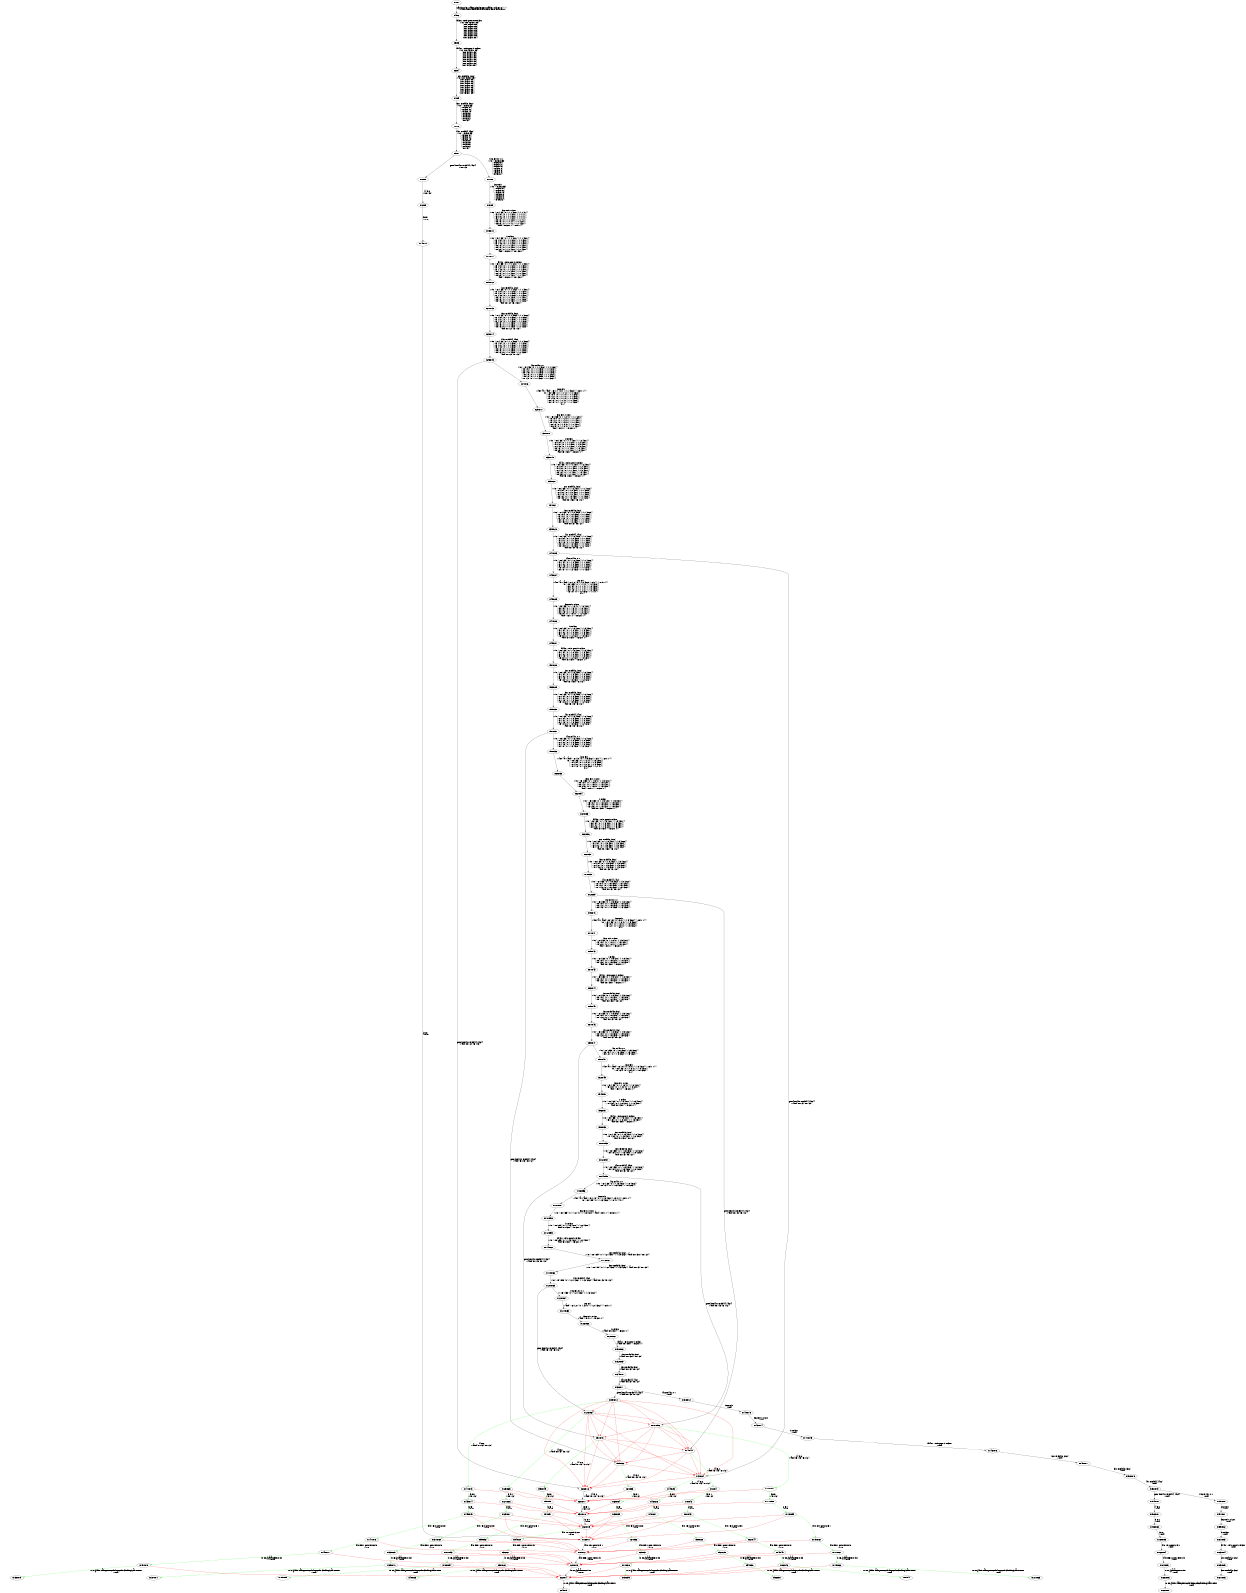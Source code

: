digraph { 
	ratio="fill";
	size="8.3,10.7!";
	margin=0;
	"L1-D1" -> "L4-D2"[label="staticinvoke <safetyChecker.ErrorLable: void Error()>()
**(or false false false false false false false false false)"];
	"L4-D2" -> "L5-D3"[label="if i3_1 != 89 goto return i3_1
**(or (not (= i3_1 89))
    (not (= i3_1 89))
    (not (= i3_1 89))
    (not (= i3_1 89))
    (not (= i3_1 89))
    (not (= i3_1 89))
    (not (= i3_1 89))
    (not (= i3_1 89))
    (not (= i3_1 89)))"];
	"L5-D3" -> "L6-D4"[label="if i4_1 <= i0 goto i1 = i3_1
**(or (not (= i3_1 89))
    (not (= i3_1 89))
    (not (= i3_1 89))
    (not (= i3_1 89))
    (not (= i3_1 89))
    (not (= i3_1 89))
    (not (= i3_1 89))
    (not (= i3_1 89))
    (not (= i3_1 89)))"];
	"L6-D4" -> "L7-D5"[label="i2_1 = Phi(i2, i2_2)
**(or (not (= i3_1 89))
    (not (= i3_1 89))
    (not (= i3_1 89))
    (not (= i3_1 89))
    (not (= i3_1 89))
    (not (= i3_1 89))
    (not (= i3_1 89))
    (not (= i3_1 89))
    (not (= i3_1 89)))"];
	"L7-D5" -> "L8-D6"[label="i3_1 = Phi(i3, i3_2)
**(or (<= i3_2 55)
    (<= i3_2 34)
    (<= i3_2 21)
    (<= i3_2 13)
    (<= i3_2 8)
    (<= i3_2 5)
    (<= i3_2 3)
    (<= i3_2 2)
    (= 1 i3))"];
	"L8-D6" -> "L9-D7"[label="i4_1 = Phi(i4, i4_2)
**(or (<= i3_2 55)
    (<= i3_2 34)
    (<= i3_2 21)
    (<= i3_2 13)
    (<= i3_2 8)
    (<= i3_2 5)
    (<= i3_2 3)
    (<= i3_2 2)
    (= 1 i3))"];
	"L9-D7" -> "L10-D8"[label="goto [?= i4_1 = Phi(i4, i4_2)]
**(= 1 i3)"];
	"L9-D7" -> "L11-D8"[label="i4_2 = i4_1 + 1
**(or (<= i3_2 55)
    (<= i3_2 34)
    (<= i3_2 21)
    (<= i3_2 13)
    (<= i3_2 8)
    (<= i3_2 5)
    (<= i3_2 3)
    (<= i3_2 2))"];
	"L10-D8" -> "L12-D9"[label="i4 = 2
**(= 1 i3)"];
	"L11-D8" -> "L13-D9"[label="i2_2 = i1
**(or (<= i3_2 55)
    (<= i3_2 34)
    (<= i3_2 21)
    (<= i3_2 13)
    (<= i3_2 8)
    (<= i3_2 5)
    (<= i3_2 3)
    (<= i3_2 2))"];
	"L12-D9" -> "L14-D10"[label="i3 = 1
**true"];
	"L13-D9" -> "L15-D10"[label="i3_2 = i1 + i2_1
**(or (<= (- 55) (+ (* (- 1) i2_1) (* (- 1) i1)))
    (<= (- 34) (+ (* (- 1) i2_1) (* (- 1) i1)))
    (<= (- 21) (+ (* (- 1) i2_1) (* (- 1) i1)))
    (<= (- 13) (+ (* (- 1) i2_1) (* (- 1) i1)))
    (<= (- 8) (+ (* (- 1) i2_1) (* (- 1) i1)))
    (<= (- 5) (+ (* (- 1) i1) (* (- 1) i2_1)))
    (<= (- 3) (+ (* (- 1) i1) (* (- 1) i2_1)))
    (and (<= i2_1 1) (<= i1 1)))"];
	"L14-D10" -> "L16-D11"[label="i2 = 1
**true"];
	"L15-D10" -> "L17-D11"[label="i1 = i3_1
**(or (<= (- 55) (+ (* (- 1) i2_1) (* (- 1) i3_1)))
    (<= (- 34) (+ (* (- 1) i2_1) (* (- 1) i3_1)))
    (<= (- 21) (+ (* (- 1) i2_1) (* (- 1) i3_1)))
    (<= (- 13) (+ (* (- 1) i2_1) (* (- 1) i3_1)))
    (<= (- 8) (+ (* (- 1) i2_1) (* (- 1) i3_1)))
    (<= (- 5) (+ (* (- 1) i2_1) (* (- 1) i3_1)))
    (<= (- 3) (+ (* (- 1) i2_1) (* (- 1) i3_1)))
    (and (<= i2_1 1) (= 1 i3_1)))"];
	"L16-D11" -> "L18-D12"[label="if i0 != 0 goto i2 = 1
**true"];
	"L17-D11" -> "L19-D12"[label="if i4_1 <= i0 goto i1 = i3_1
**(or (<= (- 55) (+ (* (- 1) i2_1) (* (- 1) i3_1)))
    (<= (- 34) (+ (* (- 1) i2_1) (* (- 1) i3_1)))
    (<= (- 21) (+ (* (- 1) i2_1) (* (- 1) i3_1)))
    (<= (- 13) (+ (* (- 1) i2_1) (* (- 1) i3_1)))
    (<= (- 8) (+ (* (- 1) i2_1) (* (- 1) i3_1)))
    (<= (- 5) (+ (* (- 1) i2_1) (* (- 1) i3_1)))
    (<= (- 3) (+ (* (- 1) i2_1) (* (- 1) i3_1)))
    (and (<= i2_1 1) (= 1 i3_1)))"];
	"L18-D12" -> "L20-D13"[label="if i0 == 1 goto return i0
**true"];
	"L19-D12" -> "L21-D13"[label="i2_1 = Phi(i2, i2_2)
**(or (<= (- 55) (+ (* (- 1) i2_2) (* (- 1) i3_1)))
    (<= (- 34) (+ (* (- 1) i2_2) (* (- 1) i3_1)))
    (<= (- 21) (+ (* (- 1) i2_2) (* (- 1) i3_1)))
    (<= (- 13) (+ (* (- 1) i2_2) (* (- 1) i3_1)))
    (<= (- 8) (+ (* (- 1) i2_2) (* (- 1) i3_1)))
    (<= (- 5) (+ (* (- 1) i3_1) (* (- 1) i2_2)))
    (<= (- 3) (+ (* (- 1) i3_1) (* (- 1) i2_2)))
    (and (= 1 i2) (= 1 i3_1)))"];
	"L20-D13" -> "L22-D14"[label="i0 := @parameter0: int
**true"];
	"L21-D13" -> "L23-D14"[label="i3_1 = Phi(i3, i3_2)
**(or (<= (- 55) (+ (* (- 1) i3_2) (* (- 1) i2_2)))
    (<= (- 34) (+ (* (- 1) i3_2) (* (- 1) i2_2)))
    (<= (- 21) (+ (* (- 1) i3_2) (* (- 1) i2_2)))
    (<= (- 13) (+ (* (- 1) i3_2) (* (- 1) i2_2)))
    (<= (- 8) (+ (* (- 1) i3_2) (* (- 1) i2_2)))
    (<= (- 5) (+ (* (- 1) i3_2) (* (- 1) i2_2)))
    (<= (- 3) (+ (* (- 1) i3_2) (* (- 1) i2_2)))
    (and (= 1 i2) (= 1 i3)))"];
	"L22-D14" -> "L24-D15"[label="r0 := @this: safetyTestCode.leetCode.climbingStairs.Test1
**null"];
	"L23-D14" -> "L25-D15"[label="i4_1 = Phi(i4, i4_2)
**(or (<= (- 55) (+ (* (- 1) i3_2) (* (- 1) i2_2)))
    (<= (- 34) (+ (* (- 1) i3_2) (* (- 1) i2_2)))
    (<= (- 21) (+ (* (- 1) i3_2) (* (- 1) i2_2)))
    (<= (- 13) (+ (* (- 1) i3_2) (* (- 1) i2_2)))
    (<= (- 8) (+ (* (- 1) i3_2) (* (- 1) i2_2)))
    (<= (- 5) (+ (* (- 1) i3_2) (* (- 1) i2_2)))
    (<= (- 3) (+ (* (- 1) i3_2) (* (- 1) i2_2)))
    (and (= 1 i2) (= 1 i3)))"];
	"L25-D15" -> "L26-D16"[label="goto [?= i4_1 = Phi(i4, i4_2)]
**(and (= 1 i2) (= 1 i3))"];
	"L25-D15" -> "L27-D16"[label="i4_2 = i4_1 + 1
**(or (<= (- 55) (+ (* (- 1) i3_2) (* (- 1) i2_2)))
    (<= (- 34) (+ (* (- 1) i3_2) (* (- 1) i2_2)))
    (<= (- 21) (+ (* (- 1) i3_2) (* (- 1) i2_2)))
    (<= (- 13) (+ (* (- 1) i3_2) (* (- 1) i2_2)))
    (<= (- 8) (+ (* (- 1) i3_2) (* (- 1) i2_2)))
    (<= (- 5) (+ (* (- 1) i3_2) (* (- 1) i2_2)))
    (<= (- 3) (+ (* (- 1) i3_2) (* (- 1) i2_2))))"];
	"L26-D16" -> "L28-D17"[label="i4 = 2
**(and (= 1 i2) (= 1 i3))"];
	"L27-D16" -> "L29-D17"[label="i2_2 = i1
**(let ((a!1 (and (<= (- 1) (+ i1 (* (- 1) i3_2))) (<= i1 1))))
  (or (<= (- 55) (+ (* (- 1) i1) (* (- 1) i3_2)))
      (<= (- 34) (+ (* (- 1) i1) (* (- 1) i3_2)))
      (<= (- 21) (+ (* (- 1) i1) (* (- 1) i3_2)))
      (<= (- 13) (+ (* (- 1) i1) (* (- 1) i3_2)))
      (<= (- 8) (+ (* (- 1) i1) (* (- 1) i3_2)))
      (<= (- 5) (+ (* (- 1) i1) (* (- 1) i3_2)))
      a!1))"];
	"L28-D17" -> "L30-D18"[label="i3 = 1
**(= 1 i2)"];
	"L29-D17" -> "L31-D18"[label="i3_2 = i1 + i2_1
**(or (<= (- 55) (+ (* (- 2) i1) (* (- 1) i2_1)))
    (<= (- 34) (+ (* (- 2) i1) (* (- 1) i2_1)))
    (<= (- 21) (+ (* (- 2) i1) (* (- 1) i2_1)))
    (<= (- 13) (+ (* (- 2) i1) (* (- 1) i2_1)))
    (<= (- 8) (+ (* (- 2) i1) (* (- 1) i2_1)))
    (<= (- 5) (+ (* (- 2) i1) (* (- 1) i2_1)))
    (and (<= i1 1) (<= i2_1 1)))"];
	"L30-D18" -> "L32-D19"[label="i2 = 1
**true"];
	"L31-D18" -> "L33-D19"[label="i1 = i3_1
**(or (<= (- 55) (+ (* (- 1) i2_1) (* (- 2) i3_1)))
    (<= (- 34) (+ (* (- 1) i2_1) (* (- 2) i3_1)))
    (<= (- 21) (+ (* (- 1) i2_1) (* (- 2) i3_1)))
    (<= (- 13) (+ (* (- 1) i2_1) (* (- 2) i3_1)))
    (<= (- 8) (+ (* (- 1) i2_1) (* (- 2) i3_1)))
    (<= (- 5) (+ (* (- 1) i2_1) (* (- 2) i3_1)))
    (and (= 1 i3_1) (<= i2_1 1)))"];
	"L32-D19" -> "L34-D20"[color =green, label="if i0 != 0 goto i2 = 1
**true"];
	"L33-D19" -> "L35-D20"[label="if i4_1 <= i0 goto i1 = i3_1
**(or (<= (- 55) (+ (* (- 1) i2_1) (* (- 2) i3_1)))
    (<= (- 34) (+ (* (- 1) i2_1) (* (- 2) i3_1)))
    (<= (- 21) (+ (* (- 1) i2_1) (* (- 2) i3_1)))
    (<= (- 13) (+ (* (- 1) i2_1) (* (- 2) i3_1)))
    (<= (- 8) (+ (* (- 1) i2_1) (* (- 2) i3_1)))
    (<= (- 5) (+ (* (- 1) i2_1) (* (- 2) i3_1)))
    (and (= 1 i3_1) (<= i2_1 1)))"];
	"L34-D20" -> "L36-D21"[color =green, label="if i0 == 1 goto return i0
**true"];
	"L35-D20" -> "L37-D21"[label="i2_1 = Phi(i2, i2_2)
**(or (<= (- 55) (+ (* (- 2) i3_1) (* (- 1) i2_2)))
    (<= (- 34) (+ (* (- 2) i3_1) (* (- 1) i2_2)))
    (<= (- 21) (+ (* (- 2) i3_1) (* (- 1) i2_2)))
    (<= (- 13) (+ (* (- 2) i3_1) (* (- 1) i2_2)))
    (<= (- 8) (+ (* (- 2) i3_1) (* (- 1) i2_2)))
    (<= (- 5) (+ (* (- 2) i3_1) (* (- 1) i2_2)))
    (and (= 1 i3_1) (= 1 i2)))"];
	"L36-D21" -> "L38-D22"[color =green, label="i0 := @parameter0: int
**true"];
	"L37-D21" -> "L39-D22"[label="i3_1 = Phi(i3, i3_2)
**(or (<= (- 55) (+ (* (- 2) i3_2) (* (- 1) i2_2)))
    (<= (- 34) (+ (* (- 2) i3_2) (* (- 1) i2_2)))
    (<= (- 21) (+ (* (- 2) i3_2) (* (- 1) i2_2)))
    (<= (- 13) (+ (* (- 2) i3_2) (* (- 1) i2_2)))
    (<= (- 8) (+ (* (- 2) i3_2) (* (- 1) i2_2)))
    (<= (- 5) (+ (* (- 2) i3_2) (* (- 1) i2_2)))
    (and (= 1 i3) (= 1 i2)))"];
	"L38-D22" -> "L40-D23"[color =green, label="r0 := @this: safetyTestCode.leetCode.climbingStairs.Test1
**null"];
	"L39-D22" -> "L41-D23"[label="i4_1 = Phi(i4, i4_2)
**(or (<= (- 55) (+ (* (- 2) i3_2) (* (- 1) i2_2)))
    (<= (- 34) (+ (* (- 2) i3_2) (* (- 1) i2_2)))
    (<= (- 21) (+ (* (- 2) i3_2) (* (- 1) i2_2)))
    (<= (- 13) (+ (* (- 2) i3_2) (* (- 1) i2_2)))
    (<= (- 8) (+ (* (- 2) i3_2) (* (- 1) i2_2)))
    (<= (- 5) (+ (* (- 2) i3_2) (* (- 1) i2_2)))
    (and (= 1 i3) (= 1 i2)))"];
	"L41-D23" -> "L43-D24"[label="i4_2 = i4_1 + 1
**(or (<= (- 55) (+ (* (- 2) i3_2) (* (- 1) i2_2)))
    (<= (- 34) (+ (* (- 2) i3_2) (* (- 1) i2_2)))
    (<= (- 21) (+ (* (- 2) i3_2) (* (- 1) i2_2)))
    (<= (- 13) (+ (* (- 2) i3_2) (* (- 1) i2_2)))
    (<= (- 8) (+ (* (- 2) i3_2) (* (- 1) i2_2)))
    (<= (- 5) (+ (* (- 2) i3_2) (* (- 1) i2_2))))"];
	"L41-D23" -> "L42-D24"[label="goto [?= i4_1 = Phi(i4, i4_2)]
**(and (= 1 i3) (= 1 i2))"];
	"L43-D24" -> "L45-D25"[label="i2_2 = i1
**(let ((a!1 (and (<= (- 2) (+ (* (- 2) i3_2) (* 2 i1))) (<= i1 1))))
  (or (<= (- 55) (+ (* (- 1) i1) (* (- 2) i3_2)))
      (<= (- 34) (+ (* (- 1) i1) (* (- 2) i3_2)))
      (<= (- 21) (+ (* (- 1) i1) (* (- 2) i3_2)))
      (<= (- 13) (+ (* (- 1) i1) (* (- 2) i3_2)))
      (<= (- 8) (+ (* (- 2) i3_2) (* (- 1) i1)))
      a!1))"];
	"L42-D24" -> "L44-D25"[color =green, label="i4 = 2
**(and (= 1 i3) (= 1 i2))"];
	"L45-D25" -> "L47-D26"[label="i3_2 = i1 + i2_1
**(or (<= (- 55) (+ (* (- 3) i1) (* (- 2) i2_1)))
    (<= (- 34) (+ (* (- 3) i1) (* (- 2) i2_1)))
    (<= (- 21) (+ (* (- 3) i1) (* (- 2) i2_1)))
    (<= (- 13) (+ (* (- 3) i1) (* (- 2) i2_1)))
    (<= (- 8) (+ (* (- 3) i1) (* (- 2) i2_1)))
    (and (<= i1 1) (<= i2_1 1)))"];
	"L44-D25" -> "L46-D26"[color =green, label="i3 = 1
**(= 1 i2)"];
	"L47-D26" -> "L49-D27"[label="i1 = i3_1
**(or (<= (- 55) (+ (* (- 2) i2_1) (* (- 3) i3_1)))
    (<= (- 34) (+ (* (- 2) i2_1) (* (- 3) i3_1)))
    (<= (- 21) (+ (* (- 2) i2_1) (* (- 3) i3_1)))
    (<= (- 13) (+ (* (- 2) i2_1) (* (- 3) i3_1)))
    (<= (- 8) (+ (* (- 2) i2_1) (* (- 3) i3_1)))
    (and (= 1 i3_1) (<= i2_1 1)))"];
	"L46-D26" -> "L48-D27"[color =green, label="i2 = 1
**true"];
	"L49-D27" -> "L51-D28"[label="if i4_1 <= i0 goto i1 = i3_1
**(or (<= (- 55) (+ (* (- 2) i2_1) (* (- 3) i3_1)))
    (<= (- 34) (+ (* (- 2) i2_1) (* (- 3) i3_1)))
    (<= (- 21) (+ (* (- 2) i2_1) (* (- 3) i3_1)))
    (<= (- 13) (+ (* (- 2) i2_1) (* (- 3) i3_1)))
    (<= (- 8) (+ (* (- 2) i2_1) (* (- 3) i3_1)))
    (and (= 1 i3_1) (<= i2_1 1)))"];
	"L48-D27" -> "L50-D28"[color =green, label="if i0 != 0 goto i2 = 1
**true"];
	"L51-D28" -> "L53-D29"[label="i2_1 = Phi(i2, i2_2)
**(or (<= (- 55) (+ (* (- 3) i3_1) (* (- 2) i2_2)))
    (<= (- 34) (+ (* (- 3) i3_1) (* (- 2) i2_2)))
    (<= (- 21) (+ (* (- 3) i3_1) (* (- 2) i2_2)))
    (<= (- 13) (+ (* (- 3) i3_1) (* (- 2) i2_2)))
    (<= (- 8) (+ (* (- 3) i3_1) (* (- 2) i2_2)))
    (and (= 1 i3_1) (= 1 i2)))"];
	"L50-D28" -> "L52-D29"[color =green, label="if i0 == 1 goto return i0
**true"];
	"L53-D29" -> "L55-D30"[label="i3_1 = Phi(i3, i3_2)
**(or (<= (- 55) (+ (* (- 3) i3_2) (* (- 2) i2_2)))
    (<= (- 34) (+ (* (- 3) i3_2) (* (- 2) i2_2)))
    (<= (- 21) (+ (* (- 3) i3_2) (* (- 2) i2_2)))
    (<= (- 13) (+ (* (- 3) i3_2) (* (- 2) i2_2)))
    (<= (- 8) (+ (* (- 3) i3_2) (* (- 2) i2_2)))
    (and (= 1 i3) (= 1 i2)))"];
	"L52-D29" -> "L54-D30"[color =green, label="i0 := @parameter0: int
**true"];
	"L55-D30" -> "L57-D31"[label="i4_1 = Phi(i4, i4_2)
**(or (<= (- 55) (+ (* (- 3) i3_2) (* (- 2) i2_2)))
    (<= (- 34) (+ (* (- 3) i3_2) (* (- 2) i2_2)))
    (<= (- 21) (+ (* (- 3) i3_2) (* (- 2) i2_2)))
    (<= (- 13) (+ (* (- 3) i3_2) (* (- 2) i2_2)))
    (<= (- 8) (+ (* (- 3) i3_2) (* (- 2) i2_2)))
    (and (= 1 i3) (= 1 i2)))"];
	"L54-D30" -> "L56-D31"[color =green, label="r0 := @this: safetyTestCode.leetCode.climbingStairs.Test1
**null"];
	"L57-D31" -> "L59-D32"[label="goto [?= i4_1 = Phi(i4, i4_2)]
**(and (= 1 i3) (= 1 i2))"];
	"L57-D31" -> "L58-D32"[label="i4_2 = i4_1 + 1
**(or (<= (- 55) (+ (* (- 3) i3_2) (* (- 2) i2_2)))
    (<= (- 34) (+ (* (- 3) i3_2) (* (- 2) i2_2)))
    (<= (- 21) (+ (* (- 3) i3_2) (* (- 2) i2_2)))
    (<= (- 13) (+ (* (- 3) i3_2) (* (- 2) i2_2)))
    (<= (- 8) (+ (* (- 3) i3_2) (* (- 2) i2_2))))"];
	"L59-D32" -> "L61-D33"[color =green, label="i4 = 2
**(and (= 1 i3) (= 1 i2))"];
	"L58-D32" -> "L60-D33"[label="i2_2 = i1
**(let ((a!1 (and (<= (- 3) (+ (* (- 3) i3_2) (* 3 i1))) (<= i1 1))))
  (or (<= (- 55) (+ (* (- 2) i1) (* (- 3) i3_2)))
      (<= (- 34) (+ (* (- 2) i1) (* (- 3) i3_2)))
      (<= (- 21) (+ (* (- 2) i1) (* (- 3) i3_2)))
      (<= (- 13) (+ (* (- 3) i3_2) (* (- 2) i1)))
      a!1))"];
	"L61-D33" -> "L63-D34"[color =green, label="i3 = 1
**(= 1 i2)"];
	"L60-D33" -> "L62-D34"[label="i3_2 = i1 + i2_1
**(or (<= (- 55) (+ (* (- 5) i1) (* (- 3) i2_1)))
    (<= (- 34) (+ (* (- 5) i1) (* (- 3) i2_1)))
    (<= (- 21) (+ (* (- 5) i1) (* (- 3) i2_1)))
    (<= (- 13) (+ (* (- 5) i1) (* (- 3) i2_1)))
    (and (<= i1 1) (<= i2_1 1)))"];
	"L63-D34" -> "L65-D35"[color =green, label="i2 = 1
**true"];
	"L62-D34" -> "L64-D35"[label="i1 = i3_1
**(or (<= (- 55) (+ (* (- 3) i2_1) (* (- 5) i3_1)))
    (<= (- 34) (+ (* (- 3) i2_1) (* (- 5) i3_1)))
    (<= (- 21) (+ (* (- 3) i2_1) (* (- 5) i3_1)))
    (<= (- 13) (+ (* (- 3) i2_1) (* (- 5) i3_1)))
    (and (= 1 i3_1) (<= i2_1 1)))"];
	"L65-D35" -> "L67-D36"[color =green, label="if i0 != 0 goto i2 = 1
**true"];
	"L64-D35" -> "L66-D36"[label="if i4_1 <= i0 goto i1 = i3_1
**(or (<= (- 55) (+ (* (- 3) i2_1) (* (- 5) i3_1)))
    (<= (- 34) (+ (* (- 3) i2_1) (* (- 5) i3_1)))
    (<= (- 21) (+ (* (- 3) i2_1) (* (- 5) i3_1)))
    (<= (- 13) (+ (* (- 3) i2_1) (* (- 5) i3_1)))
    (and (= 1 i3_1) (<= i2_1 1)))"];
	"L67-D36" -> "L69-D37"[color =green, label="if i0 == 1 goto return i0
**true"];
	"L66-D36" -> "L68-D37"[label="i2_1 = Phi(i2, i2_2)
**(or (<= (- 55) (+ (* (- 5) i3_1) (* (- 3) i2_2)))
    (<= (- 34) (+ (* (- 5) i3_1) (* (- 3) i2_2)))
    (<= (- 21) (+ (* (- 5) i3_1) (* (- 3) i2_2)))
    (<= (- 13) (+ (* (- 5) i3_1) (* (- 3) i2_2)))
    (and (= 1 i3_1) (= 1 i2)))"];
	"L69-D37" -> "L71-D38"[color =green, label="i0 := @parameter0: int
**true"];
	"L68-D37" -> "L70-D38"[label="i3_1 = Phi(i3, i3_2)
**(or (<= (- 55) (+ (* (- 5) i3_2) (* (- 3) i2_2)))
    (<= (- 34) (+ (* (- 5) i3_2) (* (- 3) i2_2)))
    (<= (- 21) (+ (* (- 5) i3_2) (* (- 3) i2_2)))
    (<= (- 13) (+ (* (- 5) i3_2) (* (- 3) i2_2)))
    (and (= 1 i3) (= 1 i2)))"];
	"L71-D38" -> "L73-D39"[color =green, label="r0 := @this: safetyTestCode.leetCode.climbingStairs.Test1
**null"];
	"L70-D38" -> "L72-D39"[label="i4_1 = Phi(i4, i4_2)
**(or (<= (- 55) (+ (* (- 5) i3_2) (* (- 3) i2_2)))
    (<= (- 34) (+ (* (- 5) i3_2) (* (- 3) i2_2)))
    (<= (- 21) (+ (* (- 5) i3_2) (* (- 3) i2_2)))
    (<= (- 13) (+ (* (- 5) i3_2) (* (- 3) i2_2)))
    (and (= 1 i3) (= 1 i2)))"];
	"L72-D39" -> "L75-D40"[label="i4_2 = i4_1 + 1
**(or (<= (- 55) (+ (* (- 5) i3_2) (* (- 3) i2_2)))
    (<= (- 34) (+ (* (- 5) i3_2) (* (- 3) i2_2)))
    (<= (- 21) (+ (* (- 5) i3_2) (* (- 3) i2_2)))
    (<= (- 13) (+ (* (- 5) i3_2) (* (- 3) i2_2))))"];
	"L72-D39" -> "L74-D40"[label="goto [?= i4_1 = Phi(i4, i4_2)]
**(and (= 1 i3) (= 1 i2))"];
	"L75-D40" -> "L77-D41"[label="i2_2 = i1
**(let ((a!1 (and (<= (- 5) (+ (* 5 i1) (* (- 5) i3_2))) (<= i1 1))))
  (or (<= (- 55) (+ (* (- 3) i1) (* (- 5) i3_2)))
      (<= (- 34) (+ (* (- 3) i1) (* (- 5) i3_2)))
      (<= (- 21) (+ (* (- 3) i1) (* (- 5) i3_2)))
      a!1))"];
	"L74-D40" -> "L76-D41"[color =green, label="i4 = 2
**(and (= 1 i3) (= 1 i2))"];
	"L77-D41" -> "L79-D42"[label="i3_2 = i1 + i2_1
**(or (<= (- 55) (+ (* (- 8) i1) (* (- 5) i2_1)))
    (<= (- 34) (+ (* (- 8) i1) (* (- 5) i2_1)))
    (<= (- 21) (+ (* (- 8) i1) (* (- 5) i2_1)))
    (and (<= i1 1) (<= i2_1 1)))"];
	"L76-D41" -> "L78-D42"[color =green, label="i3 = 1
**(= 1 i2)"];
	"L79-D42" -> "L81-D43"[label="i1 = i3_1
**(or (<= (- 55) (+ (* (- 5) i2_1) (* (- 8) i3_1)))
    (<= (- 34) (+ (* (- 5) i2_1) (* (- 8) i3_1)))
    (<= (- 21) (+ (* (- 5) i2_1) (* (- 8) i3_1)))
    (and (= 1 i3_1) (<= i2_1 1)))"];
	"L78-D42" -> "L80-D43"[color =green, label="i2 = 1
**true"];
	"L81-D43" -> "L83-D44"[label="if i4_1 <= i0 goto i1 = i3_1
**(or (<= (- 55) (+ (* (- 5) i2_1) (* (- 8) i3_1)))
    (<= (- 34) (+ (* (- 5) i2_1) (* (- 8) i3_1)))
    (<= (- 21) (+ (* (- 5) i2_1) (* (- 8) i3_1)))
    (and (= 1 i3_1) (<= i2_1 1)))"];
	"L80-D43" -> "L82-D44"[color =green, label="if i0 != 0 goto i2 = 1
**true"];
	"L83-D44" -> "L85-D45"[label="i2_1 = Phi(i2, i2_2)
**(or (<= (- 55) (+ (* (- 8) i3_1) (* (- 5) i2_2)))
    (<= (- 34) (+ (* (- 8) i3_1) (* (- 5) i2_2)))
    (<= (- 21) (+ (* (- 8) i3_1) (* (- 5) i2_2)))
    (and (= 1 i3_1) (= 1 i2)))"];
	"L82-D44" -> "L84-D45"[color =green, label="if i0 == 1 goto return i0
**true"];
	"L85-D45" -> "L87-D46"[label="i3_1 = Phi(i3, i3_2)
**(or (<= (- 55) (+ (* (- 8) i3_2) (* (- 5) i2_2)))
    (<= (- 34) (+ (* (- 8) i3_2) (* (- 5) i2_2)))
    (<= (- 21) (+ (* (- 8) i3_2) (* (- 5) i2_2)))
    (and (= 1 i3) (= 1 i2)))"];
	"L84-D45" -> "L86-D46"[color =green, label="i0 := @parameter0: int
**true"];
	"L87-D46" -> "L89-D47"[label="i4_1 = Phi(i4, i4_2)
**(or (<= (- 55) (+ (* (- 8) i3_2) (* (- 5) i2_2)))
    (<= (- 34) (+ (* (- 8) i3_2) (* (- 5) i2_2)))
    (<= (- 21) (+ (* (- 8) i3_2) (* (- 5) i2_2)))
    (and (= 1 i3) (= 1 i2)))"];
	"L86-D46" -> "L88-D47"[color =green, label="r0 := @this: safetyTestCode.leetCode.climbingStairs.Test1
**null"];
	"L89-D47" -> "L91-D48"[label="goto [?= i4_1 = Phi(i4, i4_2)]
**(and (= 1 i3) (= 1 i2))"];
	"L89-D47" -> "L90-D48"[label="i4_2 = i4_1 + 1
**(or (<= (- 55) (+ (* (- 8) i3_2) (* (- 5) i2_2)))
    (<= (- 34) (+ (* (- 8) i3_2) (* (- 5) i2_2)))
    (<= (- 21) (+ (* (- 8) i3_2) (* (- 5) i2_2))))"];
	"L91-D48" -> "L93-D49"[color =green, label="i4 = 2
**(and (= 1 i3) (= 1 i2))"];
	"L90-D48" -> "L92-D49"[label="i2_2 = i1
**(let ((a!1 (and (<= (- 8) (+ (* 8 i1) (* (- 8) i3_2))) (<= i1 1))))
  (or (<= (- 55) (+ (* (- 5) i1) (* (- 8) i3_2)))
      (<= (- 34) (+ (* (- 5) i1) (* (- 8) i3_2)))
      a!1))"];
	"L93-D49" -> "L95-D50"[color =green, label="i3 = 1
**(= 1 i2)"];
	"L92-D49" -> "L94-D50"[label="i3_2 = i1 + i2_1
**(or (<= (- 55) (+ (* (- 13) i1) (* (- 8) i2_1)))
    (<= (- 34) (+ (* (- 13) i1) (* (- 8) i2_1)))
    (and (<= i1 1) (<= i2_1 1)))"];
	"L95-D50" -> "L97-D51"[color =green, label="i2 = 1
**true"];
	"L94-D50" -> "L96-D51"[label="i1 = i3_1
**(or (<= (- 55) (+ (* (- 8) i2_1) (* (- 13) i3_1)))
    (<= (- 34) (+ (* (- 8) i2_1) (* (- 13) i3_1)))
    (and (= 1 i3_1) (<= i2_1 1)))"];
	"L97-D51" -> "L99-D52"[color =green, label="if i0 != 0 goto i2 = 1
**true"];
	"L96-D51" -> "L98-D52"[label="if i4_1 <= i0 goto i1 = i3_1
**(or (<= (- 55) (+ (* (- 8) i2_1) (* (- 13) i3_1)))
    (<= (- 34) (+ (* (- 8) i2_1) (* (- 13) i3_1)))
    (and (= 1 i3_1) (<= i2_1 1)))"];
	"L99-D52" -> "L101-D53"[color =green, label="if i0 == 1 goto return i0
**true"];
	"L98-D52" -> "L100-D53"[label="i2_1 = Phi(i2, i2_2)
**(or (<= (- 55) (+ (* (- 13) i3_1) (* (- 8) i2_2)))
    (<= (- 34) (+ (* (- 13) i3_1) (* (- 8) i2_2)))
    (and (= 1 i3_1) (= 1 i2)))"];
	"L101-D53" -> "L103-D54"[color =green, label="i0 := @parameter0: int
**true"];
	"L100-D53" -> "L102-D54"[label="i3_1 = Phi(i3, i3_2)
**(or (<= (- 55) (+ (* (- 13) i3_2) (* (- 8) i2_2)))
    (<= (- 34) (+ (* (- 13) i3_2) (* (- 8) i2_2)))
    (and (= 1 i3) (= 1 i2)))"];
	"L103-D54" -> "L105-D55"[color =green, label="r0 := @this: safetyTestCode.leetCode.climbingStairs.Test1
**null"];
	"L102-D54" -> "L104-D55"[label="i4_1 = Phi(i4, i4_2)
**(or (<= (- 55) (+ (* (- 13) i3_2) (* (- 8) i2_2)))
    (<= (- 34) (+ (* (- 13) i3_2) (* (- 8) i2_2)))
    (and (= 1 i3) (= 1 i2)))"];
	"L104-D55" -> "L107-D56"[label="goto [?= i4_1 = Phi(i4, i4_2)]
**(and (= 1 i3) (= 1 i2))"];
	"L104-D55" -> "L106-D56"[label="i4_2 = i4_1 + 1
**(or (<= (- 55) (+ (* (- 13) i3_2) (* (- 8) i2_2)))
    (<= (- 34) (+ (* (- 13) i3_2) (* (- 8) i2_2))))"];
	"L107-D56" -> "L109-D57"[color =green, label="i4 = 2
**(and (= 1 i3) (= 1 i2))"];
	"L106-D56" -> "L108-D57"[label="i2_2 = i1
**(let ((a!1 (and (<= (- 13) (+ (* (- 13) i3_2) (* 13 i1))) (<= i1 1))))
  (or (<= (- 55) (+ (* (- 13) i3_2) (* (- 8) i1))) a!1))"];
	"L109-D57" -> "L111-D58"[color =green, label="i3 = 1
**(= 1 i2)"];
	"L108-D57" -> "L110-D58"[label="i3_2 = i1 + i2_1
**(or (<= (- 55) (+ (* (- 21) i1) (* (- 13) i2_1))) (and (<= i1 1) (<= i2_1 1)))"];
	"L111-D58" -> "L113-D59"[color =green, label="i2 = 1
**true"];
	"L110-D58" -> "L112-D59"[label="i1 = i3_1
**(or (<= (- 55) (+ (* (- 13) i2_1) (* (- 21) i3_1)))
    (and (= 1 i3_1) (<= i2_1 1)))"];
	"L113-D59" -> "L115-D60"[color =green, label="if i0 != 0 goto i2 = 1
**true"];
	"L112-D59" -> "L114-D60"[label="if i4_1 <= i0 goto i1 = i3_1
**(or (<= (- 55) (+ (* (- 13) i2_1) (* (- 21) i3_1)))
    (and (= 1 i3_1) (<= i2_1 1)))"];
	"L115-D60" -> "L117-D61"[color =green, label="if i0 == 1 goto return i0
**true"];
	"L114-D60" -> "L116-D61"[label="i2_1 = Phi(i2, i2_2)
**(or (<= (- 55) (+ (* (- 21) i3_1) (* (- 13) i2_2))) (and (= 1 i3_1) (= 1 i2)))"];
	"L117-D61" -> "L119-D62"[color =green, label="i0 := @parameter0: int
**true"];
	"L116-D61" -> "L118-D62"[label="i3_1 = Phi(i3, i3_2)
**(or (<= (- 55) (+ (* (- 21) i3_2) (* (- 13) i2_2))) (and (= 1 i3) (= 1 i2)))"];
	"L119-D62" -> "L121-D63"[color =green, label="r0 := @this: safetyTestCode.leetCode.climbingStairs.Test1
**null"];
	"L118-D62" -> "L120-D63"[label="i4_1 = Phi(i4, i4_2)
**(or (<= (- 55) (+ (* (- 21) i3_2) (* (- 13) i2_2))) (and (= 1 i3) (= 1 i2)))"];
	"L120-D63" -> "L123-D64"[label="goto [?= i4_1 = Phi(i4, i4_2)]
**(and (= 1 i3) (= 1 i2))"];
	"L120-D63" -> "L122-D64"[label="i4_2 = i4_1 + 1
**(<= (- 55) (+ (* (- 21) i3_2) (* (- 13) i2_2)))"];
	"L123-D64" -> "L125-D65"[color =green, label="i4 = 2
**(and (= 1 i3) (= 1 i2))"];
	"L122-D64" -> "L124-D65"[label="i2_2 = i1
**(and (<= (- 21) (+ (* 21 i1) (* (- 21) i3_2))) (<= i1 1))"];
	"L125-D65" -> "L127-D66"[color =green, label="i3 = 1
**(= 1 i2)"];
	"L124-D65" -> "L126-D66"[label="i3_2 = i1 + i2_1
**(and (<= i1 1) (<= i2_1 1))"];
	"L127-D66" -> "L129-D67"[color =green, label="i2 = 1
**true"];
	"L126-D66" -> "L128-D67"[label="i1 = i3_1
**(and (= 1 i3_1) (<= i2_1 1))"];
	"L129-D67" -> "L131-D68"[color =green, label="if i0 != 0 goto i2 = 1
**true"];
	"L128-D67" -> "L130-D68"[label="if i4_1 <= i0 goto i1 = i3_1
**(and (= 1 i3_1) (<= i2_1 1))"];
	"L131-D68" -> "L133-D69"[color =green, label="if i0 == 1 goto return i0
**true"];
	"L130-D68" -> "L132-D69"[label="i2_1 = Phi(i2, i2_2)
**(and (= 1 i3_1) (= 1 i2))"];
	"L133-D69" -> "L135-D70"[color =green, label="i0 := @parameter0: int
**true"];
	"L132-D69" -> "L134-D70"[label="i3_1 = Phi(i3, i3_2)
**(and (= 1 i3) (= 1 i2))"];
	"L135-D70" -> "L137-D71"[color =green, label="r0 := @this: safetyTestCode.leetCode.climbingStairs.Test1
**null"];
	"L134-D70" -> "L136-D71"[label="i4_1 = Phi(i4, i4_2)
**(and (= 1 i3) (= 1 i2))"];
	"L136-D71" -> "L138-D72"[label="i4_2 = i4_1 + 1
**null"];
	"L136-D71" -> "L139-D72"[label="goto [?= i4_1 = Phi(i4, i4_2)]
**(and (= 1 i3) (= 1 i2))"];
	"L138-D72" -> "L140-D73"[label="i2_2 = i1
**null"];
	"L139-D72" -> "L141-D73"[color =green, label="i4 = 2
**(and (= 1 i3) (= 1 i2))"];
	"L140-D73" -> "L142-D74"[label="i3_2 = i1 + i2_1
**null"];
	"L141-D73" -> "L143-D74"[color =green, label="i3 = 1
**(= 1 i2)"];
	"L142-D74" -> "L144-D75"[label="i1 = i3_1
**null"];
	"L143-D74" -> "L145-D75"[color =green, label="i2 = 1
**true"];
	"L144-D75" -> "L146-D76"[label="if i4_1 <= i0 goto i1 = i3_1
**null"];
	"L145-D75" -> "L147-D76"[color =green, label="if i0 != 0 goto i2 = 1
**true"];
	"L146-D76" -> "L148-D77"[label="i2_1 = Phi(i2, i2_2)
**null"];
	"L147-D76" -> "L149-D77"[color =green, label="if i0 == 1 goto return i0
**true"];
	"L148-D77" -> "L150-D78"[label="i3_1 = Phi(i3, i3_2)
**null"];
	"L149-D77" -> "L151-D78"[color =green, label="i0 := @parameter0: int
**true"];
	"L150-D78" -> "L152-D79"[label="i4_1 = Phi(i4, i4_2)
**null"];
	"L151-D78" -> "L153-D79"[color =green, label="r0 := @this: safetyTestCode.leetCode.climbingStairs.Test1
**null"];
	"L152-D79" -> "L155-D80"[label="i4_2 = i4_1 + 1
**null"];
	"L152-D79" -> "L154-D80"[label="goto [?= i4_1 = Phi(i4, i4_2)]
**null"];
	"L155-D80" -> "L157-D81"[label="i2_2 = i1
**null"];
	"L154-D80" -> "L156-D81"[label="i4 = 2
**null"];
	"L157-D81" -> "L159-D82"[label="i3_2 = i1 + i2_1
**null"];
	"L156-D81" -> "L158-D82"[label="i3 = 1
**null"];
	"L159-D82" -> "L161-D83"[label="i1 = i3_1
**null"];
	"L158-D82" -> "L160-D83"[label="i2 = 1
**null"];
	"L161-D83" -> "L163-D84"[label="if i4_1 <= i0 goto i1 = i3_1
**null"];
	"L160-D83" -> "L162-D84"[label="if i0 != 0 goto i2 = 1
**null"];
	"L163-D84" -> "L165-D85"[label="i2_1 = Phi(i2, i2_2)
**null"];
	"L162-D84" -> "L164-D85"[label="if i0 == 1 goto return i0
**null"];
	"L165-D85" -> "L167-D86"[label="i3_1 = Phi(i3, i3_2)
**null"];
	"L164-D85" -> "L166-D86"[label="i0 := @parameter0: int
**null"];
	"L166-D86" -> "L168-D87"[label="r0 := @this: safetyTestCode.leetCode.climbingStairs.Test1
**null"];
	"L131-D68" -> "L18-D12"[color=red];
	"L32-D19" -> "L16-D11"[color=red];
	"L135-D70" -> "L22-D14"[color=red];
	"L111-D58" -> "L30-D18"[color=red];
	"L117-D61" -> "L20-D13"[color=red];
	"L115-D60" -> "L18-D12"[color=red];
	"L48-D27" -> "L32-D19"[color=red];
	"L48-D27" -> "L16-D11"[color=red];
	"L86-D46" -> "L22-D14"[color=red];
	"L149-D77" -> "L20-D13"[color=red];
	"L99-D52" -> "L18-D12"[color=red];
	"L95-D50" -> "L30-D18"[color=red];
	"L36-D21" -> "L20-D13"[color=red];
	"L141-D73" -> "L28-D17"[color=red];
	"L61-D33" -> "L28-D17"[color=red];
	"L139-D72" -> "L26-D16"[color=red];
	"L139-D72" -> "L107-D56"[color=red];
	"L139-D72" -> "L91-D48"[color=red];
	"L139-D72" -> "L42-D24"[color=red];
	"L139-D72" -> "L123-D64"[color=red];
	"L139-D72" -> "L59-D32"[color=red];
	"L139-D72" -> "L74-D40"[color=red];
	"L125-D65" -> "L28-D17"[color=red];
	"L50-D28" -> "L18-D12"[color=red];
	"L123-D64" -> "L26-D16"[color=red];
	"L123-D64" -> "L107-D56"[color=red];
	"L123-D64" -> "L91-D48"[color=red];
	"L123-D64" -> "L42-D24"[color=red];
	"L123-D64" -> "L59-D32"[color=red];
	"L123-D64" -> "L74-D40"[color=red];
	"L59-D32" -> "L26-D16"[color=red];
	"L59-D32" -> "L42-D24"[color=red];
	"L52-D29" -> "L20-D13"[color=red];
	"L82-D44" -> "L18-D12"[color=red];
	"L54-D30" -> "L22-D14"[color=red];
	"L93-D49" -> "L28-D17"[color=red];
	"L113-D59" -> "L32-D19"[color=red];
	"L113-D59" -> "L16-D11"[color=red];
	"L42-D24" -> "L26-D16"[color=red];
	"L147-D76" -> "L18-D12"[color=red];
	"L69-D37" -> "L20-D13"[color=red];
	"L46-D26" -> "L30-D18"[color=red];
	"L63-D34" -> "L30-D18"[color=red];
	"L145-D75" -> "L32-D19"[color=red];
	"L145-D75" -> "L16-D11"[color=red];
	"L71-D38" -> "L22-D14"[color=red];
	"L84-D45" -> "L20-D13"[color=red];
	"L91-D48" -> "L26-D16"[color=red];
	"L91-D48" -> "L42-D24"[color=red];
	"L91-D48" -> "L59-D32"[color=red];
	"L91-D48" -> "L74-D40"[color=red];
	"L127-D66" -> "L30-D18"[color=red];
	"L119-D62" -> "L22-D14"[color=red];
	"L65-D35" -> "L32-D19"[color=red];
	"L65-D35" -> "L16-D11"[color=red];
	"L74-D40" -> "L26-D16"[color=red];
	"L74-D40" -> "L42-D24"[color=red];
	"L74-D40" -> "L59-D32"[color=red];
	"L80-D43" -> "L32-D19"[color=red];
	"L80-D43" -> "L16-D11"[color=red];
	"L97-D51" -> "L32-D19"[color=red];
	"L97-D51" -> "L16-D11"[color=red];
	"L129-D67" -> "L32-D19"[color=red];
	"L129-D67" -> "L16-D11"[color=red];
	"L143-D74" -> "L30-D18"[color=red];
	"L109-D57" -> "L28-D17"[color=red];
	"L67-D36" -> "L18-D12"[color=red];
	"L76-D41" -> "L28-D17"[color=red];
	"L107-D56" -> "L26-D16"[color=red];
	"L107-D56" -> "L91-D48"[color=red];
	"L107-D56" -> "L42-D24"[color=red];
	"L107-D56" -> "L59-D32"[color=red];
	"L107-D56" -> "L74-D40"[color=red];
	"L44-D25" -> "L28-D17"[color=red];
	"L34-D20" -> "L18-D12"[color=red];
	"L151-D78" -> "L22-D14"[color=red];
	"L103-D54" -> "L22-D14"[color=red];
	"L133-D69" -> "L20-D13"[color=red];
	"L78-D42" -> "L30-D18"[color=red];
	"L38-D22" -> "L22-D14"[color=red];
	"L101-D53" -> "L20-D13"[color=red];
}